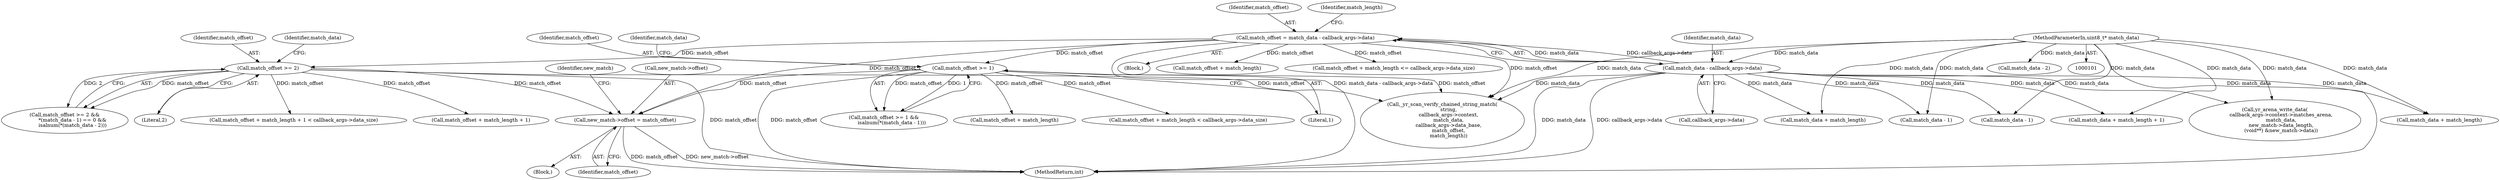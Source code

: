 digraph "0_yara_992480c30f75943e9cd6245bb2015c7737f9b661_0@pointer" {
"1000330" [label="(Call,new_match->offset = match_offset)"];
"1000165" [label="(Call,match_offset >= 2)"];
"1000133" [label="(Call,match_offset = match_data - callback_args->data)"];
"1000135" [label="(Call,match_data - callback_args->data)"];
"1000102" [label="(MethodParameterIn,uint8_t* match_data)"];
"1000213" [label="(Call,match_offset >= 1)"];
"1000234" [label="(Call,match_data + match_length)"];
"1000337" [label="(Identifier,new_match)"];
"1000334" [label="(Identifier,match_offset)"];
"1000331" [label="(Call,new_match->offset)"];
"1000136" [label="(Identifier,match_data)"];
"1000212" [label="(Call,match_offset >= 1 &&\n          isalnum(*(match_data - 1)))"];
"1000219" [label="(Identifier,match_data)"];
"1000184" [label="(Call,match_offset + match_length + 1 < callback_args->data_size)"];
"1000218" [label="(Call,match_data - 1)"];
"1000214" [label="(Identifier,match_offset)"];
"1000302" [label="(Call,yr_arena_write_data(\n        callback_args->context->matches_arena,\n        match_data,\n        new_match->data_length,\n        (void**) &new_match->data))"];
"1000226" [label="(Call,match_offset + match_length)"];
"1000322" [label="(Block,)"];
"1000185" [label="(Call,match_offset + match_length + 1)"];
"1000102" [label="(MethodParameterIn,uint8_t* match_data)"];
"1000196" [label="(Call,match_data + match_length + 1)"];
"1000133" [label="(Call,match_offset = match_data - callback_args->data)"];
"1000137" [label="(Call,callback_args->data)"];
"1000330" [label="(Call,new_match->offset = match_offset)"];
"1000166" [label="(Identifier,match_offset)"];
"1000134" [label="(Identifier,match_offset)"];
"1000225" [label="(Call,match_offset + match_length < callback_args->data_size)"];
"1000363" [label="(MethodReturn,int)"];
"1000135" [label="(Call,match_data - callback_args->data)"];
"1000204" [label="(Call,match_data + match_length)"];
"1000172" [label="(Identifier,match_data)"];
"1000165" [label="(Call,match_offset >= 2)"];
"1000215" [label="(Literal,1)"];
"1000141" [label="(Identifier,match_length)"];
"1000164" [label="(Call,match_offset >= 2 &&\n          *(match_data - 1) == 0 &&\n          isalnum(*(match_data - 2)))"];
"1000171" [label="(Call,match_data - 1)"];
"1000106" [label="(Block,)"];
"1000167" [label="(Literal,2)"];
"1000147" [label="(Call,match_offset + match_length)"];
"1000177" [label="(Call,match_data - 2)"];
"1000245" [label="(Call,_yr_scan_verify_chained_string_match(\n        string,\n        callback_args->context,\n        match_data,\n        callback_args->data_base,\n        match_offset,\n        match_length))"];
"1000146" [label="(Call,match_offset + match_length <= callback_args->data_size)"];
"1000213" [label="(Call,match_offset >= 1)"];
"1000330" -> "1000322"  [label="AST: "];
"1000330" -> "1000334"  [label="CFG: "];
"1000331" -> "1000330"  [label="AST: "];
"1000334" -> "1000330"  [label="AST: "];
"1000337" -> "1000330"  [label="CFG: "];
"1000330" -> "1000363"  [label="DDG: match_offset"];
"1000330" -> "1000363"  [label="DDG: new_match->offset"];
"1000165" -> "1000330"  [label="DDG: match_offset"];
"1000213" -> "1000330"  [label="DDG: match_offset"];
"1000133" -> "1000330"  [label="DDG: match_offset"];
"1000165" -> "1000164"  [label="AST: "];
"1000165" -> "1000167"  [label="CFG: "];
"1000166" -> "1000165"  [label="AST: "];
"1000167" -> "1000165"  [label="AST: "];
"1000172" -> "1000165"  [label="CFG: "];
"1000164" -> "1000165"  [label="CFG: "];
"1000165" -> "1000363"  [label="DDG: match_offset"];
"1000165" -> "1000164"  [label="DDG: match_offset"];
"1000165" -> "1000164"  [label="DDG: 2"];
"1000133" -> "1000165"  [label="DDG: match_offset"];
"1000165" -> "1000184"  [label="DDG: match_offset"];
"1000165" -> "1000185"  [label="DDG: match_offset"];
"1000165" -> "1000245"  [label="DDG: match_offset"];
"1000133" -> "1000106"  [label="AST: "];
"1000133" -> "1000135"  [label="CFG: "];
"1000134" -> "1000133"  [label="AST: "];
"1000135" -> "1000133"  [label="AST: "];
"1000141" -> "1000133"  [label="CFG: "];
"1000133" -> "1000363"  [label="DDG: match_data - callback_args->data"];
"1000135" -> "1000133"  [label="DDG: match_data"];
"1000135" -> "1000133"  [label="DDG: callback_args->data"];
"1000133" -> "1000146"  [label="DDG: match_offset"];
"1000133" -> "1000147"  [label="DDG: match_offset"];
"1000133" -> "1000213"  [label="DDG: match_offset"];
"1000133" -> "1000245"  [label="DDG: match_offset"];
"1000135" -> "1000137"  [label="CFG: "];
"1000136" -> "1000135"  [label="AST: "];
"1000137" -> "1000135"  [label="AST: "];
"1000135" -> "1000363"  [label="DDG: match_data"];
"1000135" -> "1000363"  [label="DDG: callback_args->data"];
"1000102" -> "1000135"  [label="DDG: match_data"];
"1000135" -> "1000171"  [label="DDG: match_data"];
"1000135" -> "1000196"  [label="DDG: match_data"];
"1000135" -> "1000204"  [label="DDG: match_data"];
"1000135" -> "1000218"  [label="DDG: match_data"];
"1000135" -> "1000234"  [label="DDG: match_data"];
"1000135" -> "1000245"  [label="DDG: match_data"];
"1000135" -> "1000302"  [label="DDG: match_data"];
"1000102" -> "1000101"  [label="AST: "];
"1000102" -> "1000363"  [label="DDG: match_data"];
"1000102" -> "1000171"  [label="DDG: match_data"];
"1000102" -> "1000177"  [label="DDG: match_data"];
"1000102" -> "1000196"  [label="DDG: match_data"];
"1000102" -> "1000204"  [label="DDG: match_data"];
"1000102" -> "1000218"  [label="DDG: match_data"];
"1000102" -> "1000234"  [label="DDG: match_data"];
"1000102" -> "1000245"  [label="DDG: match_data"];
"1000102" -> "1000302"  [label="DDG: match_data"];
"1000213" -> "1000212"  [label="AST: "];
"1000213" -> "1000215"  [label="CFG: "];
"1000214" -> "1000213"  [label="AST: "];
"1000215" -> "1000213"  [label="AST: "];
"1000219" -> "1000213"  [label="CFG: "];
"1000212" -> "1000213"  [label="CFG: "];
"1000213" -> "1000363"  [label="DDG: match_offset"];
"1000213" -> "1000212"  [label="DDG: match_offset"];
"1000213" -> "1000212"  [label="DDG: 1"];
"1000213" -> "1000225"  [label="DDG: match_offset"];
"1000213" -> "1000226"  [label="DDG: match_offset"];
"1000213" -> "1000245"  [label="DDG: match_offset"];
}
